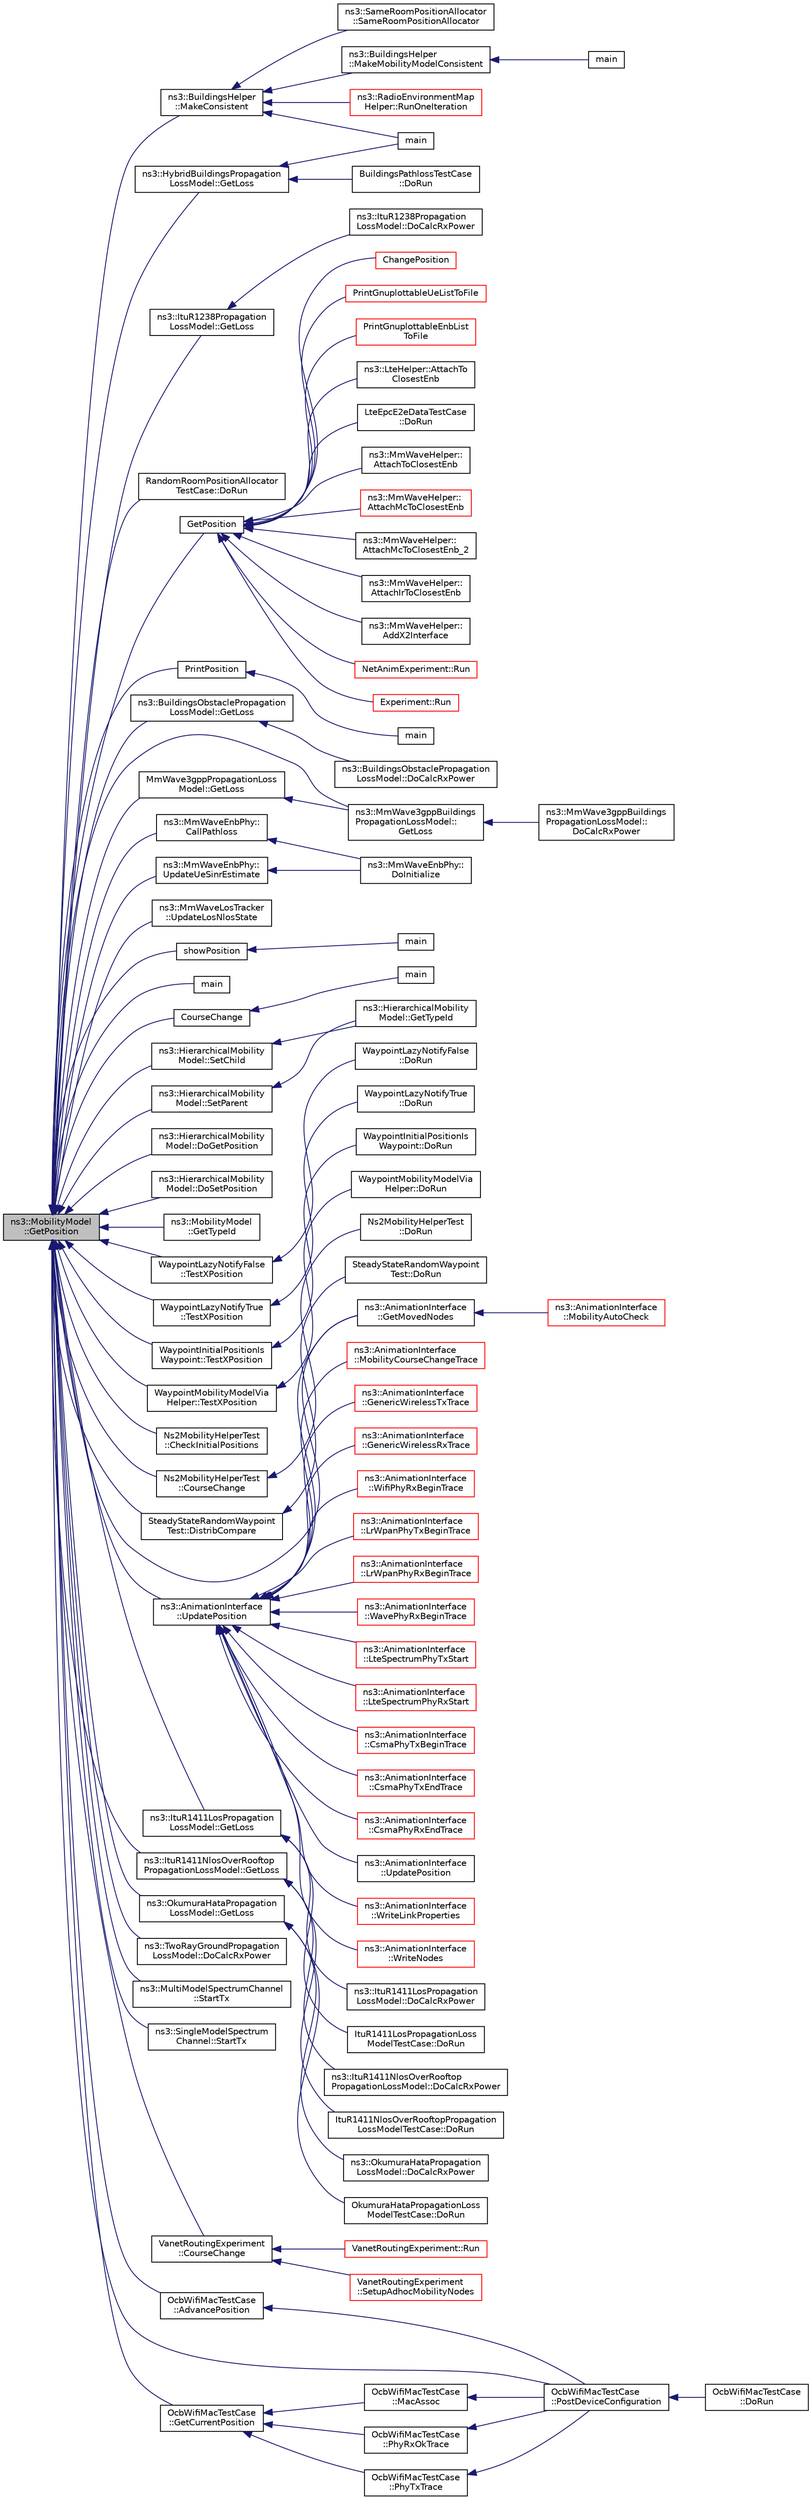 digraph "ns3::MobilityModel::GetPosition"
{
  edge [fontname="Helvetica",fontsize="10",labelfontname="Helvetica",labelfontsize="10"];
  node [fontname="Helvetica",fontsize="10",shape=record];
  rankdir="LR";
  Node1 [label="ns3::MobilityModel\l::GetPosition",height=0.2,width=0.4,color="black", fillcolor="grey75", style="filled", fontcolor="black"];
  Node1 -> Node2 [dir="back",color="midnightblue",fontsize="10",style="solid"];
  Node2 [label="ns3::BuildingsHelper\l::MakeConsistent",height=0.2,width=0.4,color="black", fillcolor="white", style="filled",URL="$d6/d04/classns3_1_1BuildingsHelper.html#a355b3ae0c0f772746e66fb712c0bc0b0"];
  Node2 -> Node3 [dir="back",color="midnightblue",fontsize="10",style="solid"];
  Node3 [label="main",height=0.2,width=0.4,color="black", fillcolor="white", style="filled",URL="$d1/dc3/buildings-pathloss-profiler_8cc.html#a0ddf1224851353fc92bfbff6f499fa97"];
  Node2 -> Node4 [dir="back",color="midnightblue",fontsize="10",style="solid"];
  Node4 [label="ns3::SameRoomPositionAllocator\l::SameRoomPositionAllocator",height=0.2,width=0.4,color="black", fillcolor="white", style="filled",URL="$db/dd1/classns3_1_1SameRoomPositionAllocator.html#a3910053fde8c11824443e7ee5acf2afd"];
  Node2 -> Node5 [dir="back",color="midnightblue",fontsize="10",style="solid"];
  Node5 [label="ns3::BuildingsHelper\l::MakeMobilityModelConsistent",height=0.2,width=0.4,color="black", fillcolor="white", style="filled",URL="$d6/d04/classns3_1_1BuildingsHelper.html#a1ba0e6a41145c830b79105bef420b883"];
  Node5 -> Node6 [dir="back",color="midnightblue",fontsize="10",style="solid"];
  Node6 [label="main",height=0.2,width=0.4,color="black", fillcolor="white", style="filled",URL="$d4/da7/lena-profiling_8cc.html#a0ddf1224851353fc92bfbff6f499fa97"];
  Node2 -> Node7 [dir="back",color="midnightblue",fontsize="10",style="solid"];
  Node7 [label="ns3::RadioEnvironmentMap\lHelper::RunOneIteration",height=0.2,width=0.4,color="red", fillcolor="white", style="filled",URL="$de/d0e/classns3_1_1RadioEnvironmentMapHelper.html#ae6b9af1e31cdc5cf11ef5879d5925908"];
  Node1 -> Node8 [dir="back",color="midnightblue",fontsize="10",style="solid"];
  Node8 [label="ns3::HybridBuildingsPropagation\lLossModel::GetLoss",height=0.2,width=0.4,color="black", fillcolor="white", style="filled",URL="$de/df8/classns3_1_1HybridBuildingsPropagationLossModel.html#a241f98b865eb28321e724c6963ba4f83"];
  Node8 -> Node3 [dir="back",color="midnightblue",fontsize="10",style="solid"];
  Node8 -> Node9 [dir="back",color="midnightblue",fontsize="10",style="solid"];
  Node9 [label="BuildingsPathlossTestCase\l::DoRun",height=0.2,width=0.4,color="black", fillcolor="white", style="filled",URL="$db/dc5/classBuildingsPathlossTestCase.html#a6b16dda55a96c818e4612ada692b6b35",tooltip="Implementation to actually run this TestCase. "];
  Node1 -> Node10 [dir="back",color="midnightblue",fontsize="10",style="solid"];
  Node10 [label="ns3::ItuR1238Propagation\lLossModel::GetLoss",height=0.2,width=0.4,color="black", fillcolor="white", style="filled",URL="$df/d3f/classns3_1_1ItuR1238PropagationLossModel.html#a9f628a8cf40ba661eb60ba2fb81406c2"];
  Node10 -> Node11 [dir="back",color="midnightblue",fontsize="10",style="solid"];
  Node11 [label="ns3::ItuR1238Propagation\lLossModel::DoCalcRxPower",height=0.2,width=0.4,color="black", fillcolor="white", style="filled",URL="$df/d3f/classns3_1_1ItuR1238PropagationLossModel.html#a5264af642cb5a328f467a7c445dee693"];
  Node1 -> Node12 [dir="back",color="midnightblue",fontsize="10",style="solid"];
  Node12 [label="RandomRoomPositionAllocator\lTestCase::DoRun",height=0.2,width=0.4,color="black", fillcolor="white", style="filled",URL="$df/d66/classRandomRoomPositionAllocatorTestCase.html#ae386f6e4ee1b786b018786ee9be7e969",tooltip="Implementation to actually run this TestCase. "];
  Node1 -> Node13 [dir="back",color="midnightblue",fontsize="10",style="solid"];
  Node13 [label="GetPosition",height=0.2,width=0.4,color="black", fillcolor="white", style="filled",URL="$d5/d9b/lena-cqi-threshold_8cc.html#acebf763e1a0478cec225f9547941ae54"];
  Node13 -> Node14 [dir="back",color="midnightblue",fontsize="10",style="solid"];
  Node14 [label="ChangePosition",height=0.2,width=0.4,color="red", fillcolor="white", style="filled",URL="$d5/d9b/lena-cqi-threshold_8cc.html#a788bbe00a65fa13f4e4825f94fae3805"];
  Node13 -> Node15 [dir="back",color="midnightblue",fontsize="10",style="solid"];
  Node15 [label="PrintGnuplottableUeListToFile",height=0.2,width=0.4,color="red", fillcolor="white", style="filled",URL="$d9/d7b/lena-distributed-ffr_8cc.html#ad818a3dd4c090b8ecaba926e5272c409"];
  Node13 -> Node16 [dir="back",color="midnightblue",fontsize="10",style="solid"];
  Node16 [label="PrintGnuplottableEnbList\lToFile",height=0.2,width=0.4,color="red", fillcolor="white", style="filled",URL="$d9/d7b/lena-distributed-ffr_8cc.html#a7e3aa5272ba032faa7717e0f3ba2f73d"];
  Node13 -> Node17 [dir="back",color="midnightblue",fontsize="10",style="solid"];
  Node17 [label="ns3::LteHelper::AttachTo\lClosestEnb",height=0.2,width=0.4,color="black", fillcolor="white", style="filled",URL="$d6/d63/classns3_1_1LteHelper.html#a53c58a26c1e017b8116e86d82d5897bb",tooltip="Manual attachment of a UE device to the network via the closest eNodeB (with respect to distance) amo..."];
  Node13 -> Node18 [dir="back",color="midnightblue",fontsize="10",style="solid"];
  Node18 [label="LteEpcE2eDataTestCase\l::DoRun",height=0.2,width=0.4,color="black", fillcolor="white", style="filled",URL="$de/d92/classLteEpcE2eDataTestCase.html#a7b55bb639cd07d8b68365444a4cea639",tooltip="Implementation to actually run this TestCase. "];
  Node13 -> Node19 [dir="back",color="midnightblue",fontsize="10",style="solid"];
  Node19 [label="ns3::MmWaveHelper::\lAttachToClosestEnb",height=0.2,width=0.4,color="black", fillcolor="white", style="filled",URL="$dd/d6b/classns3_1_1MmWaveHelper.html#a10d1215d5a0e59e471a2a062ffa9f274"];
  Node13 -> Node20 [dir="back",color="midnightblue",fontsize="10",style="solid"];
  Node20 [label="ns3::MmWaveHelper::\lAttachMcToClosestEnb",height=0.2,width=0.4,color="red", fillcolor="white", style="filled",URL="$dd/d6b/classns3_1_1MmWaveHelper.html#ab071490fd7b33a01933e274fa2a29415"];
  Node13 -> Node21 [dir="back",color="midnightblue",fontsize="10",style="solid"];
  Node21 [label="ns3::MmWaveHelper::\lAttachMcToClosestEnb_2",height=0.2,width=0.4,color="black", fillcolor="white", style="filled",URL="$dd/d6b/classns3_1_1MmWaveHelper.html#abb13627c4d58e805672cccebd7716559"];
  Node13 -> Node22 [dir="back",color="midnightblue",fontsize="10",style="solid"];
  Node22 [label="ns3::MmWaveHelper::\lAttachIrToClosestEnb",height=0.2,width=0.4,color="black", fillcolor="white", style="filled",URL="$dd/d6b/classns3_1_1MmWaveHelper.html#abb0df4557a8d7d5b7838e3602a1ddb97"];
  Node13 -> Node23 [dir="back",color="midnightblue",fontsize="10",style="solid"];
  Node23 [label="ns3::MmWaveHelper::\lAddX2Interface",height=0.2,width=0.4,color="black", fillcolor="white", style="filled",URL="$dd/d6b/classns3_1_1MmWaveHelper.html#af66ea0f5bae007a1a47e18a1542a9c9c"];
  Node13 -> Node24 [dir="back",color="midnightblue",fontsize="10",style="solid"];
  Node24 [label="NetAnimExperiment::Run",height=0.2,width=0.4,color="red", fillcolor="white", style="filled",URL="$d9/d77/classNetAnimExperiment.html#a63a699997d753ea33b4367ccad6088a3"];
  Node13 -> Node25 [dir="back",color="midnightblue",fontsize="10",style="solid"];
  Node25 [label="Experiment::Run",height=0.2,width=0.4,color="red", fillcolor="white", style="filled",URL="$d8/d06/classExperiment.html#a2e7dad008a78e106fdbde1917d0bca1b"];
  Node1 -> Node26 [dir="back",color="midnightblue",fontsize="10",style="solid"];
  Node26 [label="PrintPosition",height=0.2,width=0.4,color="black", fillcolor="white", style="filled",URL="$d5/d1b/mc-twoenbs_8cc.html#afdc3b76bdd4b7f860b42f06c87c0d8ec"];
  Node26 -> Node27 [dir="back",color="midnightblue",fontsize="10",style="solid"];
  Node27 [label="main",height=0.2,width=0.4,color="black", fillcolor="white", style="filled",URL="$d5/d1b/mc-twoenbs_8cc.html#a0ddf1224851353fc92bfbff6f499fa97"];
  Node1 -> Node28 [dir="back",color="midnightblue",fontsize="10",style="solid"];
  Node28 [label="ns3::BuildingsObstaclePropagation\lLossModel::GetLoss",height=0.2,width=0.4,color="black", fillcolor="white", style="filled",URL="$db/d0d/classns3_1_1BuildingsObstaclePropagationLossModel.html#aeb4896558411b94c66c1070dd800b1e1"];
  Node28 -> Node29 [dir="back",color="midnightblue",fontsize="10",style="solid"];
  Node29 [label="ns3::BuildingsObstaclePropagation\lLossModel::DoCalcRxPower",height=0.2,width=0.4,color="black", fillcolor="white", style="filled",URL="$db/d0d/classns3_1_1BuildingsObstaclePropagationLossModel.html#ae938f5d032fe35e93ffc3c98450947d3"];
  Node1 -> Node30 [dir="back",color="midnightblue",fontsize="10",style="solid"];
  Node30 [label="ns3::MmWave3gppBuildings\lPropagationLossModel::\lGetLoss",height=0.2,width=0.4,color="black", fillcolor="white", style="filled",URL="$d6/d89/classns3_1_1MmWave3gppBuildingsPropagationLossModel.html#ae461e2a33b54da63fe384804e719813b"];
  Node30 -> Node31 [dir="back",color="midnightblue",fontsize="10",style="solid"];
  Node31 [label="ns3::MmWave3gppBuildings\lPropagationLossModel::\lDoCalcRxPower",height=0.2,width=0.4,color="black", fillcolor="white", style="filled",URL="$d6/d89/classns3_1_1MmWave3gppBuildingsPropagationLossModel.html#ada18d8a51aff691ae918be09794df267"];
  Node1 -> Node32 [dir="back",color="midnightblue",fontsize="10",style="solid"];
  Node32 [label="MmWave3gppPropagationLoss\lModel::GetLoss",height=0.2,width=0.4,color="black", fillcolor="white", style="filled",URL="$dc/d49/classMmWave3gppPropagationLossModel.html#ae389c108155d92774975e8a8d0de9c6a"];
  Node32 -> Node30 [dir="back",color="midnightblue",fontsize="10",style="solid"];
  Node1 -> Node33 [dir="back",color="midnightblue",fontsize="10",style="solid"];
  Node33 [label="ns3::MmWaveEnbPhy::\lCallPathloss",height=0.2,width=0.4,color="black", fillcolor="white", style="filled",URL="$d1/d58/classns3_1_1MmWaveEnbPhy.html#a5ebec66c2776262f3d54c43ee1cc34db"];
  Node33 -> Node34 [dir="back",color="midnightblue",fontsize="10",style="solid"];
  Node34 [label="ns3::MmWaveEnbPhy::\lDoInitialize",height=0.2,width=0.4,color="black", fillcolor="white", style="filled",URL="$d1/d58/classns3_1_1MmWaveEnbPhy.html#ad591594eeb17ea029240b75c9f578578"];
  Node1 -> Node35 [dir="back",color="midnightblue",fontsize="10",style="solid"];
  Node35 [label="ns3::MmWaveEnbPhy::\lUpdateUeSinrEstimate",height=0.2,width=0.4,color="black", fillcolor="white", style="filled",URL="$d1/d58/classns3_1_1MmWaveEnbPhy.html#a09aa03118ceed8c46f87dc0f6b6c71a2"];
  Node35 -> Node34 [dir="back",color="midnightblue",fontsize="10",style="solid"];
  Node1 -> Node36 [dir="back",color="midnightblue",fontsize="10",style="solid"];
  Node36 [label="ns3::MmWaveLosTracker\l::UpdateLosNlosState",height=0.2,width=0.4,color="black", fillcolor="white", style="filled",URL="$d6/d4e/classns3_1_1MmWaveLosTracker.html#ab7da930a74b9fbe3c972724bccd77616"];
  Node1 -> Node37 [dir="back",color="midnightblue",fontsize="10",style="solid"];
  Node37 [label="showPosition",height=0.2,width=0.4,color="black", fillcolor="white", style="filled",URL="$de/d4e/bonnmotion-ns2-example_8cc.html#aa58f33caf8bba45b2f1d495586580172"];
  Node37 -> Node38 [dir="back",color="midnightblue",fontsize="10",style="solid"];
  Node38 [label="main",height=0.2,width=0.4,color="black", fillcolor="white", style="filled",URL="$de/d4e/bonnmotion-ns2-example_8cc.html#a0ddf1224851353fc92bfbff6f499fa97"];
  Node1 -> Node39 [dir="back",color="midnightblue",fontsize="10",style="solid"];
  Node39 [label="main",height=0.2,width=0.4,color="black", fillcolor="white", style="filled",URL="$d6/d2d/main-grid-topology_8cc.html#a0ddf1224851353fc92bfbff6f499fa97"];
  Node1 -> Node40 [dir="back",color="midnightblue",fontsize="10",style="solid"];
  Node40 [label="CourseChange",height=0.2,width=0.4,color="black", fillcolor="white", style="filled",URL="$d3/d5d/main-random-topology_8cc.html#a964f8f921355f96436845cc6034fffd2"];
  Node40 -> Node41 [dir="back",color="midnightblue",fontsize="10",style="solid"];
  Node41 [label="main",height=0.2,width=0.4,color="black", fillcolor="white", style="filled",URL="$d3/d5d/main-random-topology_8cc.html#a0ddf1224851353fc92bfbff6f499fa97"];
  Node1 -> Node42 [dir="back",color="midnightblue",fontsize="10",style="solid"];
  Node42 [label="ns3::HierarchicalMobility\lModel::SetChild",height=0.2,width=0.4,color="black", fillcolor="white", style="filled",URL="$d3/d44/classns3_1_1HierarchicalMobilityModel.html#ac25ee0060180aaf841715684ad827521"];
  Node42 -> Node43 [dir="back",color="midnightblue",fontsize="10",style="solid"];
  Node43 [label="ns3::HierarchicalMobility\lModel::GetTypeId",height=0.2,width=0.4,color="black", fillcolor="white", style="filled",URL="$d3/d44/classns3_1_1HierarchicalMobilityModel.html#a0d4203c545238561910673a520994b76"];
  Node1 -> Node44 [dir="back",color="midnightblue",fontsize="10",style="solid"];
  Node44 [label="ns3::HierarchicalMobility\lModel::SetParent",height=0.2,width=0.4,color="black", fillcolor="white", style="filled",URL="$d3/d44/classns3_1_1HierarchicalMobilityModel.html#a703a6a61e730333fb1527ce03c893cff"];
  Node44 -> Node43 [dir="back",color="midnightblue",fontsize="10",style="solid"];
  Node1 -> Node45 [dir="back",color="midnightblue",fontsize="10",style="solid"];
  Node45 [label="ns3::HierarchicalMobility\lModel::DoGetPosition",height=0.2,width=0.4,color="black", fillcolor="white", style="filled",URL="$d3/d44/classns3_1_1HierarchicalMobilityModel.html#a6fe2632548407b182d8ae369993c4f1b"];
  Node1 -> Node46 [dir="back",color="midnightblue",fontsize="10",style="solid"];
  Node46 [label="ns3::HierarchicalMobility\lModel::DoSetPosition",height=0.2,width=0.4,color="black", fillcolor="white", style="filled",URL="$d3/d44/classns3_1_1HierarchicalMobilityModel.html#a484afa83a1a90737a901409279284296"];
  Node1 -> Node47 [dir="back",color="midnightblue",fontsize="10",style="solid"];
  Node47 [label="ns3::MobilityModel\l::GetTypeId",height=0.2,width=0.4,color="black", fillcolor="white", style="filled",URL="$d4/dc5/classns3_1_1MobilityModel.html#a3d1346ba74cc805812fac131070ba439"];
  Node1 -> Node48 [dir="back",color="midnightblue",fontsize="10",style="solid"];
  Node48 [label="WaypointLazyNotifyFalse\l::TestXPosition",height=0.2,width=0.4,color="black", fillcolor="white", style="filled",URL="$df/d16/classWaypointLazyNotifyFalse.html#a33c0eb59db7d862bf6973ce83024124c"];
  Node48 -> Node49 [dir="back",color="midnightblue",fontsize="10",style="solid"];
  Node49 [label="WaypointLazyNotifyFalse\l::DoRun",height=0.2,width=0.4,color="black", fillcolor="white", style="filled",URL="$df/d16/classWaypointLazyNotifyFalse.html#a83d1c83370519f71e39183cfe3450b20",tooltip="Implementation to actually run this TestCase. "];
  Node1 -> Node50 [dir="back",color="midnightblue",fontsize="10",style="solid"];
  Node50 [label="WaypointLazyNotifyTrue\l::TestXPosition",height=0.2,width=0.4,color="black", fillcolor="white", style="filled",URL="$d7/d02/classWaypointLazyNotifyTrue.html#a02eac4fbc772cd0a5be43ef31f8000f3"];
  Node50 -> Node51 [dir="back",color="midnightblue",fontsize="10",style="solid"];
  Node51 [label="WaypointLazyNotifyTrue\l::DoRun",height=0.2,width=0.4,color="black", fillcolor="white", style="filled",URL="$d7/d02/classWaypointLazyNotifyTrue.html#a196fb0fa4ee5bfae48e7edb38c5d107e",tooltip="Implementation to actually run this TestCase. "];
  Node1 -> Node52 [dir="back",color="midnightblue",fontsize="10",style="solid"];
  Node52 [label="WaypointInitialPositionIs\lWaypoint::TestXPosition",height=0.2,width=0.4,color="black", fillcolor="white", style="filled",URL="$db/d51/classWaypointInitialPositionIsWaypoint.html#aca01ac096251d1abe559ea98cad123e6"];
  Node52 -> Node53 [dir="back",color="midnightblue",fontsize="10",style="solid"];
  Node53 [label="WaypointInitialPositionIs\lWaypoint::DoRun",height=0.2,width=0.4,color="black", fillcolor="white", style="filled",URL="$db/d51/classWaypointInitialPositionIsWaypoint.html#a277c97216e4f4c2c7cfffc2bace527e2",tooltip="Implementation to actually run this TestCase. "];
  Node1 -> Node54 [dir="back",color="midnightblue",fontsize="10",style="solid"];
  Node54 [label="WaypointMobilityModelVia\lHelper::TestXPosition",height=0.2,width=0.4,color="black", fillcolor="white", style="filled",URL="$d2/dd8/classWaypointMobilityModelViaHelper.html#a89eb4e29a9b5de6d20b3fb24605080a5"];
  Node54 -> Node55 [dir="back",color="midnightblue",fontsize="10",style="solid"];
  Node55 [label="WaypointMobilityModelVia\lHelper::DoRun",height=0.2,width=0.4,color="black", fillcolor="white", style="filled",URL="$d2/dd8/classWaypointMobilityModelViaHelper.html#a7ba11c2c935294e6a211f13d70905ac7",tooltip="Implementation to actually run this TestCase. "];
  Node1 -> Node56 [dir="back",color="midnightblue",fontsize="10",style="solid"];
  Node56 [label="Ns2MobilityHelperTest\l::CheckInitialPositions",height=0.2,width=0.4,color="black", fillcolor="white", style="filled",URL="$d8/da7/classNs2MobilityHelperTest.html#a243a7724198f1922c9a9510650a9262f",tooltip="Check that all initial positions are correct. "];
  Node1 -> Node57 [dir="back",color="midnightblue",fontsize="10",style="solid"];
  Node57 [label="Ns2MobilityHelperTest\l::CourseChange",height=0.2,width=0.4,color="black", fillcolor="white", style="filled",URL="$d8/da7/classNs2MobilityHelperTest.html#a39ff55c6aff8f6afae543a4d439fbe1b",tooltip="Listen for course change events. "];
  Node57 -> Node58 [dir="back",color="midnightblue",fontsize="10",style="solid"];
  Node58 [label="Ns2MobilityHelperTest\l::DoRun",height=0.2,width=0.4,color="black", fillcolor="white", style="filled",URL="$d8/da7/classNs2MobilityHelperTest.html#aa79cdb96d0a0882645114e6a088e8d60",tooltip="Go. "];
  Node1 -> Node59 [dir="back",color="midnightblue",fontsize="10",style="solid"];
  Node59 [label="SteadyStateRandomWaypoint\lTest::DistribCompare",height=0.2,width=0.4,color="black", fillcolor="white", style="filled",URL="$db/d67/classSteadyStateRandomWaypointTest.html#a7fec88fc2579b3c0601a8704e04584d3",tooltip="Distribution compare function. "];
  Node59 -> Node60 [dir="back",color="midnightblue",fontsize="10",style="solid"];
  Node60 [label="SteadyStateRandomWaypoint\lTest::DoRun",height=0.2,width=0.4,color="black", fillcolor="white", style="filled",URL="$db/d67/classSteadyStateRandomWaypointTest.html#a06b559358eab241daa3a937a038729df",tooltip="Implementation to actually run this TestCase. "];
  Node1 -> Node61 [dir="back",color="midnightblue",fontsize="10",style="solid"];
  Node61 [label="ns3::AnimationInterface\l::GetMovedNodes",height=0.2,width=0.4,color="black", fillcolor="white", style="filled",URL="$d6/d1a/classns3_1_1AnimationInterface.html#a8300c09c59cb4030840a9b1dc683cdc3"];
  Node61 -> Node62 [dir="back",color="midnightblue",fontsize="10",style="solid"];
  Node62 [label="ns3::AnimationInterface\l::MobilityAutoCheck",height=0.2,width=0.4,color="red", fillcolor="white", style="filled",URL="$d6/d1a/classns3_1_1AnimationInterface.html#a23e31bf019017e94d49dd139718e93f4",tooltip="Mobility auto check function. "];
  Node1 -> Node63 [dir="back",color="midnightblue",fontsize="10",style="solid"];
  Node63 [label="ns3::AnimationInterface\l::UpdatePosition",height=0.2,width=0.4,color="black", fillcolor="white", style="filled",URL="$d6/d1a/classns3_1_1AnimationInterface.html#ab751cf6f459289f0978f4bb97b93044d"];
  Node63 -> Node64 [dir="back",color="midnightblue",fontsize="10",style="solid"];
  Node64 [label="ns3::AnimationInterface\l::MobilityCourseChangeTrace",height=0.2,width=0.4,color="red", fillcolor="white", style="filled",URL="$d6/d1a/classns3_1_1AnimationInterface.html#aa1b50061a3743f10ef7c2c59040022e4"];
  Node63 -> Node61 [dir="back",color="midnightblue",fontsize="10",style="solid"];
  Node63 -> Node65 [dir="back",color="midnightblue",fontsize="10",style="solid"];
  Node65 [label="ns3::AnimationInterface\l::GenericWirelessTxTrace",height=0.2,width=0.4,color="red", fillcolor="white", style="filled",URL="$d6/d1a/classns3_1_1AnimationInterface.html#a1a0a1b2f00918cdccb9893f044b73da3"];
  Node63 -> Node66 [dir="back",color="midnightblue",fontsize="10",style="solid"];
  Node66 [label="ns3::AnimationInterface\l::GenericWirelessRxTrace",height=0.2,width=0.4,color="red", fillcolor="white", style="filled",URL="$d6/d1a/classns3_1_1AnimationInterface.html#adf54784892a11509eee9c15d7ded8bef"];
  Node63 -> Node67 [dir="back",color="midnightblue",fontsize="10",style="solid"];
  Node67 [label="ns3::AnimationInterface\l::WifiPhyRxBeginTrace",height=0.2,width=0.4,color="red", fillcolor="white", style="filled",URL="$d6/d1a/classns3_1_1AnimationInterface.html#ac0ad433cc67cc70e279b5ed8c006d762"];
  Node63 -> Node68 [dir="back",color="midnightblue",fontsize="10",style="solid"];
  Node68 [label="ns3::AnimationInterface\l::LrWpanPhyTxBeginTrace",height=0.2,width=0.4,color="red", fillcolor="white", style="filled",URL="$d6/d1a/classns3_1_1AnimationInterface.html#a0e7f7deb7c291468723657f263317ee9"];
  Node63 -> Node69 [dir="back",color="midnightblue",fontsize="10",style="solid"];
  Node69 [label="ns3::AnimationInterface\l::LrWpanPhyRxBeginTrace",height=0.2,width=0.4,color="red", fillcolor="white", style="filled",URL="$d6/d1a/classns3_1_1AnimationInterface.html#a1457c08242d10ec3506242cc9699c836"];
  Node63 -> Node70 [dir="back",color="midnightblue",fontsize="10",style="solid"];
  Node70 [label="ns3::AnimationInterface\l::WavePhyRxBeginTrace",height=0.2,width=0.4,color="red", fillcolor="white", style="filled",URL="$d6/d1a/classns3_1_1AnimationInterface.html#af08889e9f06ddd922b5a179c374d0f21"];
  Node63 -> Node71 [dir="back",color="midnightblue",fontsize="10",style="solid"];
  Node71 [label="ns3::AnimationInterface\l::LteSpectrumPhyTxStart",height=0.2,width=0.4,color="red", fillcolor="white", style="filled",URL="$d6/d1a/classns3_1_1AnimationInterface.html#a3f0131dc28ccba541c2ef52bbc920e62"];
  Node63 -> Node72 [dir="back",color="midnightblue",fontsize="10",style="solid"];
  Node72 [label="ns3::AnimationInterface\l::LteSpectrumPhyRxStart",height=0.2,width=0.4,color="red", fillcolor="white", style="filled",URL="$d6/d1a/classns3_1_1AnimationInterface.html#a476014043547ee8c36cdbd92324c938f"];
  Node63 -> Node73 [dir="back",color="midnightblue",fontsize="10",style="solid"];
  Node73 [label="ns3::AnimationInterface\l::CsmaPhyTxBeginTrace",height=0.2,width=0.4,color="red", fillcolor="white", style="filled",URL="$d6/d1a/classns3_1_1AnimationInterface.html#a5a5e67141fc717272c0c44a5afbae89a"];
  Node63 -> Node74 [dir="back",color="midnightblue",fontsize="10",style="solid"];
  Node74 [label="ns3::AnimationInterface\l::CsmaPhyTxEndTrace",height=0.2,width=0.4,color="red", fillcolor="white", style="filled",URL="$d6/d1a/classns3_1_1AnimationInterface.html#ad3d82da5ad705ec6c7be332fd1fcc911"];
  Node63 -> Node75 [dir="back",color="midnightblue",fontsize="10",style="solid"];
  Node75 [label="ns3::AnimationInterface\l::CsmaPhyRxEndTrace",height=0.2,width=0.4,color="red", fillcolor="white", style="filled",URL="$d6/d1a/classns3_1_1AnimationInterface.html#a031728e043bab0338deb86aa5f0a1c26"];
  Node63 -> Node76 [dir="back",color="midnightblue",fontsize="10",style="solid"];
  Node76 [label="ns3::AnimationInterface\l::UpdatePosition",height=0.2,width=0.4,color="black", fillcolor="white", style="filled",URL="$d6/d1a/classns3_1_1AnimationInterface.html#ad0ebfa7e3a5f00df741292976e4af078"];
  Node63 -> Node77 [dir="back",color="midnightblue",fontsize="10",style="solid"];
  Node77 [label="ns3::AnimationInterface\l::WriteLinkProperties",height=0.2,width=0.4,color="red", fillcolor="white", style="filled",URL="$d6/d1a/classns3_1_1AnimationInterface.html#a458296bfceb6bd8b53b4c9bf38b5fdc7",tooltip="Write link properties function. "];
  Node63 -> Node78 [dir="back",color="midnightblue",fontsize="10",style="solid"];
  Node78 [label="ns3::AnimationInterface\l::WriteNodes",height=0.2,width=0.4,color="red", fillcolor="white", style="filled",URL="$d6/d1a/classns3_1_1AnimationInterface.html#abf98081f1a5ff14401187b5e135aa6a9",tooltip="Write nodes function. "];
  Node1 -> Node79 [dir="back",color="midnightblue",fontsize="10",style="solid"];
  Node79 [label="ns3::ItuR1411LosPropagation\lLossModel::GetLoss",height=0.2,width=0.4,color="black", fillcolor="white", style="filled",URL="$d4/da8/classns3_1_1ItuR1411LosPropagationLossModel.html#ad194a5751273291ef168cafa0efc9ca6"];
  Node79 -> Node80 [dir="back",color="midnightblue",fontsize="10",style="solid"];
  Node80 [label="ns3::ItuR1411LosPropagation\lLossModel::DoCalcRxPower",height=0.2,width=0.4,color="black", fillcolor="white", style="filled",URL="$d4/da8/classns3_1_1ItuR1411LosPropagationLossModel.html#a4d3a669fac3015e30ab70d53113d7d52"];
  Node79 -> Node81 [dir="back",color="midnightblue",fontsize="10",style="solid"];
  Node81 [label="ItuR1411LosPropagationLoss\lModelTestCase::DoRun",height=0.2,width=0.4,color="black", fillcolor="white", style="filled",URL="$d9/dc9/classItuR1411LosPropagationLossModelTestCase.html#a13bfa897fc98c45a328bf90f0f648249",tooltip="Implementation to actually run this TestCase. "];
  Node1 -> Node82 [dir="back",color="midnightblue",fontsize="10",style="solid"];
  Node82 [label="ns3::ItuR1411NlosOverRooftop\lPropagationLossModel::GetLoss",height=0.2,width=0.4,color="black", fillcolor="white", style="filled",URL="$d6/d73/classns3_1_1ItuR1411NlosOverRooftopPropagationLossModel.html#a73ddf8a5aec66d107cf56b33160dd116"];
  Node82 -> Node83 [dir="back",color="midnightblue",fontsize="10",style="solid"];
  Node83 [label="ns3::ItuR1411NlosOverRooftop\lPropagationLossModel::DoCalcRxPower",height=0.2,width=0.4,color="black", fillcolor="white", style="filled",URL="$d6/d73/classns3_1_1ItuR1411NlosOverRooftopPropagationLossModel.html#a3afc938f060814307382eb07791ff00b"];
  Node82 -> Node84 [dir="back",color="midnightblue",fontsize="10",style="solid"];
  Node84 [label="ItuR1411NlosOverRooftopPropagation\lLossModelTestCase::DoRun",height=0.2,width=0.4,color="black", fillcolor="white", style="filled",URL="$df/db7/classItuR1411NlosOverRooftopPropagationLossModelTestCase.html#a8b0deec1405f06522fd9d3a44734e51d",tooltip="Implementation to actually run this TestCase. "];
  Node1 -> Node85 [dir="back",color="midnightblue",fontsize="10",style="solid"];
  Node85 [label="ns3::OkumuraHataPropagation\lLossModel::GetLoss",height=0.2,width=0.4,color="black", fillcolor="white", style="filled",URL="$d7/df9/classns3_1_1OkumuraHataPropagationLossModel.html#aa6ca10bd9ebdbc46deeec2e036ba6938"];
  Node85 -> Node86 [dir="back",color="midnightblue",fontsize="10",style="solid"];
  Node86 [label="ns3::OkumuraHataPropagation\lLossModel::DoCalcRxPower",height=0.2,width=0.4,color="black", fillcolor="white", style="filled",URL="$d7/df9/classns3_1_1OkumuraHataPropagationLossModel.html#ab3a4458fc050a0e246e21eae2ca1e955"];
  Node85 -> Node87 [dir="back",color="midnightblue",fontsize="10",style="solid"];
  Node87 [label="OkumuraHataPropagationLoss\lModelTestCase::DoRun",height=0.2,width=0.4,color="black", fillcolor="white", style="filled",URL="$de/db1/classOkumuraHataPropagationLossModelTestCase.html#a2eeb636f42a7780e1767fb2fb21875af",tooltip="Implementation to actually run this TestCase. "];
  Node1 -> Node88 [dir="back",color="midnightblue",fontsize="10",style="solid"];
  Node88 [label="ns3::TwoRayGroundPropagation\lLossModel::DoCalcRxPower",height=0.2,width=0.4,color="black", fillcolor="white", style="filled",URL="$da/d18/classns3_1_1TwoRayGroundPropagationLossModel.html#a72cae304e6cafffa4eb1dd6292e6f470"];
  Node1 -> Node89 [dir="back",color="midnightblue",fontsize="10",style="solid"];
  Node89 [label="ns3::MultiModelSpectrumChannel\l::StartTx",height=0.2,width=0.4,color="black", fillcolor="white", style="filled",URL="$d3/d89/classns3_1_1MultiModelSpectrumChannel.html#ab5b8cfe54c081f858014b133d026ed26"];
  Node1 -> Node90 [dir="back",color="midnightblue",fontsize="10",style="solid"];
  Node90 [label="ns3::SingleModelSpectrum\lChannel::StartTx",height=0.2,width=0.4,color="black", fillcolor="white", style="filled",URL="$d1/d90/classns3_1_1SingleModelSpectrumChannel.html#a4288a4e2399b6257fcba2634f54a2256"];
  Node1 -> Node91 [dir="back",color="midnightblue",fontsize="10",style="solid"];
  Node91 [label="VanetRoutingExperiment\l::CourseChange",height=0.2,width=0.4,color="black", fillcolor="white", style="filled",URL="$d7/d1b/classVanetRoutingExperiment.html#a8ada2acdbc365c03785b1db5c93153db"];
  Node91 -> Node92 [dir="back",color="midnightblue",fontsize="10",style="solid"];
  Node92 [label="VanetRoutingExperiment::Run",height=0.2,width=0.4,color="red", fillcolor="white", style="filled",URL="$d7/d1b/classVanetRoutingExperiment.html#a603c3d73ea69a382459f446dfdef4833",tooltip="Run the simulation. "];
  Node91 -> Node93 [dir="back",color="midnightblue",fontsize="10",style="solid"];
  Node93 [label="VanetRoutingExperiment\l::SetupAdhocMobilityNodes",height=0.2,width=0.4,color="red", fillcolor="white", style="filled",URL="$d7/d1b/classVanetRoutingExperiment.html#acf2df13ed0e08bde0c167bf12cd63bd9",tooltip="Set up the adhoc mobility nodes. "];
  Node1 -> Node94 [dir="back",color="midnightblue",fontsize="10",style="solid"];
  Node94 [label="OcbWifiMacTestCase\l::AdvancePosition",height=0.2,width=0.4,color="black", fillcolor="white", style="filled",URL="$d1/dd6/classOcbWifiMacTestCase.html#ad5e48fa54162b72df8c5e1c9701840e6"];
  Node94 -> Node95 [dir="back",color="midnightblue",fontsize="10",style="solid"];
  Node95 [label="OcbWifiMacTestCase\l::PostDeviceConfiguration",height=0.2,width=0.4,color="black", fillcolor="white", style="filled",URL="$d1/dd6/classOcbWifiMacTestCase.html#a6b536e2fc476ebf85d4cd0ae7490987c"];
  Node95 -> Node96 [dir="back",color="midnightblue",fontsize="10",style="solid"];
  Node96 [label="OcbWifiMacTestCase\l::DoRun",height=0.2,width=0.4,color="black", fillcolor="white", style="filled",URL="$d1/dd6/classOcbWifiMacTestCase.html#a730877f90008a4a4e7fd547f964f0f08"];
  Node1 -> Node97 [dir="back",color="midnightblue",fontsize="10",style="solid"];
  Node97 [label="OcbWifiMacTestCase\l::GetCurrentPosition",height=0.2,width=0.4,color="black", fillcolor="white", style="filled",URL="$d1/dd6/classOcbWifiMacTestCase.html#a95f8ba42ad5edc767aba8f7b2249ba44"];
  Node97 -> Node98 [dir="back",color="midnightblue",fontsize="10",style="solid"];
  Node98 [label="OcbWifiMacTestCase\l::MacAssoc",height=0.2,width=0.4,color="black", fillcolor="white", style="filled",URL="$d1/dd6/classOcbWifiMacTestCase.html#ac48d9afb4b72f66f11608903a10da2d0"];
  Node98 -> Node95 [dir="back",color="midnightblue",fontsize="10",style="solid"];
  Node97 -> Node99 [dir="back",color="midnightblue",fontsize="10",style="solid"];
  Node99 [label="OcbWifiMacTestCase\l::PhyRxOkTrace",height=0.2,width=0.4,color="black", fillcolor="white", style="filled",URL="$d1/dd6/classOcbWifiMacTestCase.html#aa0e4495ed57249ab657f1f1ea75f4a37"];
  Node99 -> Node95 [dir="back",color="midnightblue",fontsize="10",style="solid"];
  Node97 -> Node100 [dir="back",color="midnightblue",fontsize="10",style="solid"];
  Node100 [label="OcbWifiMacTestCase\l::PhyTxTrace",height=0.2,width=0.4,color="black", fillcolor="white", style="filled",URL="$d1/dd6/classOcbWifiMacTestCase.html#a3ed42be8055159ceb4cc1023deb44f12"];
  Node100 -> Node95 [dir="back",color="midnightblue",fontsize="10",style="solid"];
  Node1 -> Node95 [dir="back",color="midnightblue",fontsize="10",style="solid"];
}
